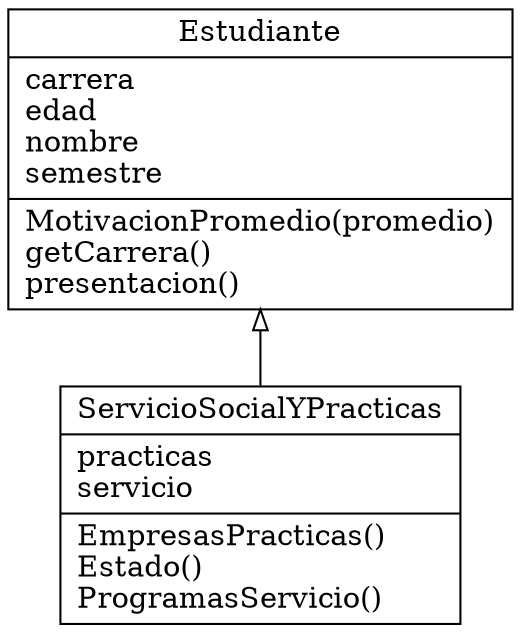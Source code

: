 digraph "classes" {
charset="utf-8"
rankdir=BT
"0" [label="{Estudiante|carrera\ledad\lnombre\lsemestre\l|MotivacionPromedio(promedio)\lgetCarrera()\lpresentacion()\l}", shape="record"];
"1" [label="{ServicioSocialYPracticas|practicas\lservicio\l|EmpresasPracticas()\lEstado()\lProgramasServicio()\l}", shape="record"];
"1" -> "0" [arrowhead="empty", arrowtail="none"];
}
